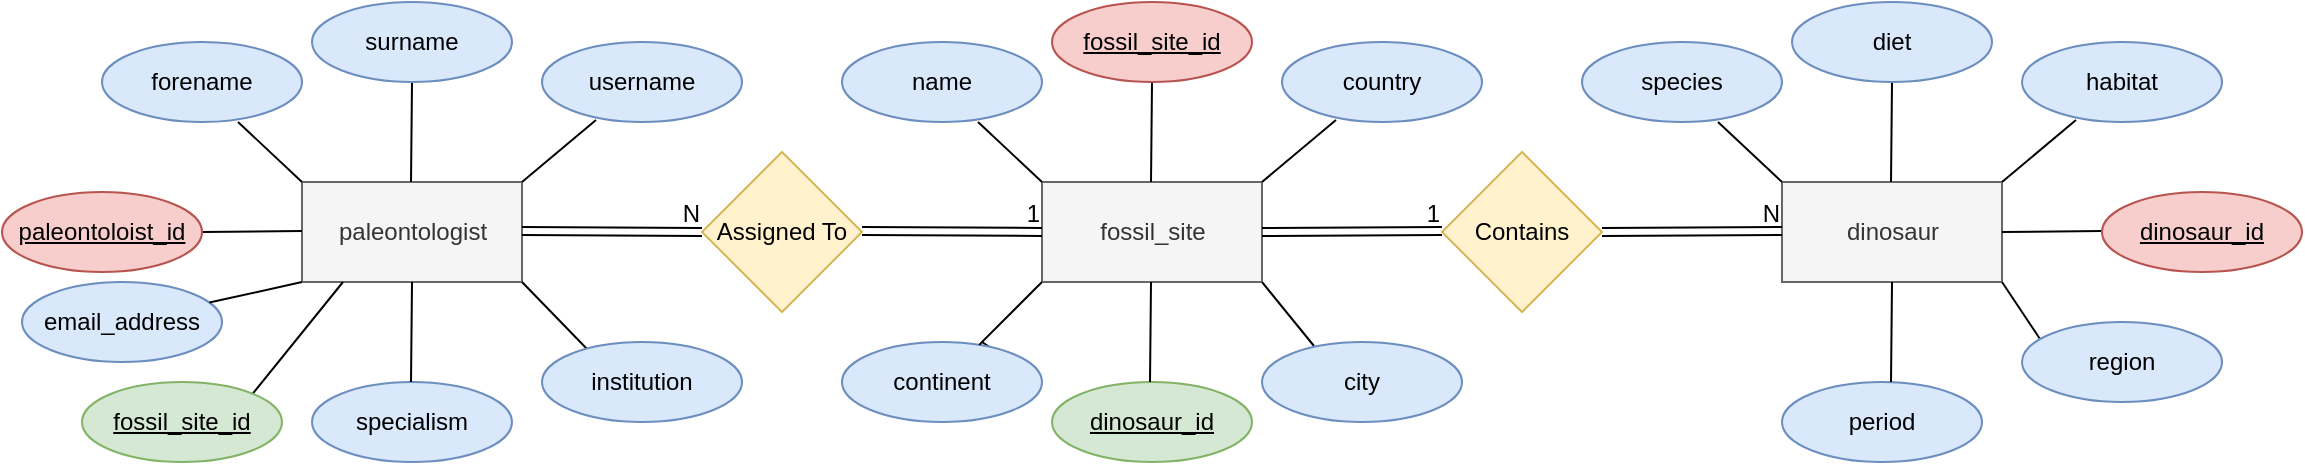 <mxfile version="17.4.2" type="device"><diagram id="sckRyD7leuFZIVwMkaTz" name="Page-1"><mxGraphModel dx="1102" dy="857" grid="1" gridSize="10" guides="1" tooltips="1" connect="1" arrows="1" fold="1" page="1" pageScale="1" pageWidth="1169" pageHeight="827" math="0" shadow="0"><root><mxCell id="0"/><mxCell id="1" parent="0"/><mxCell id="DC-BiXIhge51RJkKL_JA-1" value="paleontologist" style="html=1;fillColor=#f5f5f5;fontColor=#333333;strokeColor=#666666;" parent="1" vertex="1"><mxGeometry x="160" y="380" width="110" height="50" as="geometry"/></mxCell><mxCell id="DC-BiXIhge51RJkKL_JA-2" value="" style="endArrow=none;html=1;rounded=0;" parent="1" edge="1"><mxGeometry width="50" height="50" relative="1" as="geometry"><mxPoint x="215" y="330" as="sourcePoint"/><mxPoint x="214.5" y="380" as="targetPoint"/></mxGeometry></mxCell><mxCell id="DC-BiXIhge51RJkKL_JA-3" value="" style="endArrow=none;html=1;rounded=0;" parent="1" edge="1"><mxGeometry width="50" height="50" relative="1" as="geometry"><mxPoint x="110" y="405" as="sourcePoint"/><mxPoint x="160" y="404.5" as="targetPoint"/></mxGeometry></mxCell><mxCell id="DC-BiXIhge51RJkKL_JA-4" value="" style="endArrow=none;html=1;rounded=0;exitX=0.68;exitY=1;exitDx=0;exitDy=0;exitPerimeter=0;" parent="1" source="DC-BiXIhge51RJkKL_JA-14" edge="1"><mxGeometry width="50" height="50" relative="1" as="geometry"><mxPoint x="130" y="350" as="sourcePoint"/><mxPoint x="160" y="380" as="targetPoint"/></mxGeometry></mxCell><mxCell id="DC-BiXIhge51RJkKL_JA-6" value="" style="endArrow=none;html=1;rounded=0;exitX=1;exitY=0.5;exitDx=0;exitDy=0;entryX=0.27;entryY=0.975;entryDx=0;entryDy=0;entryPerimeter=0;" parent="1" target="DC-BiXIhge51RJkKL_JA-12" edge="1"><mxGeometry width="50" height="50" relative="1" as="geometry"><mxPoint x="270" y="380" as="sourcePoint"/><mxPoint x="300" y="350" as="targetPoint"/></mxGeometry></mxCell><mxCell id="DC-BiXIhge51RJkKL_JA-7" value="" style="endArrow=none;html=1;rounded=0;exitX=0.23;exitY=0.1;exitDx=0;exitDy=0;exitPerimeter=0;" parent="1" source="DC-BiXIhge51RJkKL_JA-11" edge="1"><mxGeometry width="50" height="50" relative="1" as="geometry"><mxPoint x="290" y="460" as="sourcePoint"/><mxPoint x="270" y="430" as="targetPoint"/></mxGeometry></mxCell><mxCell id="DC-BiXIhge51RJkKL_JA-10" value="specialism" style="ellipse;whiteSpace=wrap;html=1;align=center;fillColor=#dae8fc;strokeColor=#6c8ebf;" parent="1" vertex="1"><mxGeometry x="165" y="480" width="100" height="40" as="geometry"/></mxCell><mxCell id="DC-BiXIhge51RJkKL_JA-11" value="institution" style="ellipse;whiteSpace=wrap;html=1;align=center;fillColor=#dae8fc;strokeColor=#6c8ebf;" parent="1" vertex="1"><mxGeometry x="280" y="460" width="100" height="40" as="geometry"/></mxCell><mxCell id="DC-BiXIhge51RJkKL_JA-12" value="username" style="ellipse;whiteSpace=wrap;html=1;align=center;fillColor=#dae8fc;strokeColor=#6c8ebf;" parent="1" vertex="1"><mxGeometry x="280" y="310" width="100" height="40" as="geometry"/></mxCell><mxCell id="DC-BiXIhge51RJkKL_JA-13" value="surname" style="ellipse;whiteSpace=wrap;html=1;align=center;fillColor=#dae8fc;strokeColor=#6c8ebf;" parent="1" vertex="1"><mxGeometry x="165" y="290" width="100" height="40" as="geometry"/></mxCell><mxCell id="DC-BiXIhge51RJkKL_JA-14" value="forename" style="ellipse;whiteSpace=wrap;html=1;align=center;fillColor=#dae8fc;strokeColor=#6c8ebf;" parent="1" vertex="1"><mxGeometry x="60" y="310" width="100" height="40" as="geometry"/></mxCell><mxCell id="DC-BiXIhge51RJkKL_JA-16" value="paleontoloist_id" style="ellipse;whiteSpace=wrap;html=1;align=center;fontStyle=4;fillColor=#f8cecc;strokeColor=#b85450;" parent="1" vertex="1"><mxGeometry x="10" y="385" width="100" height="40" as="geometry"/></mxCell><mxCell id="DC-BiXIhge51RJkKL_JA-17" value="email_address" style="ellipse;whiteSpace=wrap;html=1;align=center;fillColor=#dae8fc;strokeColor=#6c8ebf;" parent="1" vertex="1"><mxGeometry x="20" y="430" width="100" height="40" as="geometry"/></mxCell><mxCell id="DC-BiXIhge51RJkKL_JA-18" value="" style="endArrow=none;html=1;rounded=0;exitX=1;exitY=0.5;exitDx=0;exitDy=0;" parent="1" target="DC-BiXIhge51RJkKL_JA-17" edge="1"><mxGeometry width="50" height="50" relative="1" as="geometry"><mxPoint x="160" y="430" as="sourcePoint"/><mxPoint x="130" y="460" as="targetPoint"/></mxGeometry></mxCell><mxCell id="DC-BiXIhge51RJkKL_JA-20" value="" style="endArrow=none;html=1;rounded=0;" parent="1" edge="1"><mxGeometry width="50" height="50" relative="1" as="geometry"><mxPoint x="215" y="430" as="sourcePoint"/><mxPoint x="214.5" y="480" as="targetPoint"/></mxGeometry></mxCell><mxCell id="DC-BiXIhge51RJkKL_JA-38" value="fossil_site" style="html=1;fillColor=#f5f5f5;fontColor=#333333;strokeColor=#666666;" parent="1" vertex="1"><mxGeometry x="530" y="380" width="110" height="50" as="geometry"/></mxCell><mxCell id="DC-BiXIhge51RJkKL_JA-39" value="" style="endArrow=none;html=1;rounded=0;" parent="1" edge="1"><mxGeometry width="50" height="50" relative="1" as="geometry"><mxPoint x="585" y="330" as="sourcePoint"/><mxPoint x="584.5" y="380" as="targetPoint"/></mxGeometry></mxCell><mxCell id="DC-BiXIhge51RJkKL_JA-41" value="" style="endArrow=none;html=1;rounded=0;exitX=0.68;exitY=1;exitDx=0;exitDy=0;exitPerimeter=0;" parent="1" source="DC-BiXIhge51RJkKL_JA-50" edge="1"><mxGeometry width="50" height="50" relative="1" as="geometry"><mxPoint x="500" y="350" as="sourcePoint"/><mxPoint x="530" y="380" as="targetPoint"/></mxGeometry></mxCell><mxCell id="DC-BiXIhge51RJkKL_JA-42" value="" style="endArrow=none;html=1;rounded=0;exitX=1;exitY=0.5;exitDx=0;exitDy=0;entryX=0.27;entryY=0.975;entryDx=0;entryDy=0;entryPerimeter=0;" parent="1" target="DC-BiXIhge51RJkKL_JA-48" edge="1"><mxGeometry width="50" height="50" relative="1" as="geometry"><mxPoint x="640" y="380" as="sourcePoint"/><mxPoint x="670" y="350" as="targetPoint"/></mxGeometry></mxCell><mxCell id="DC-BiXIhge51RJkKL_JA-43" value="" style="endArrow=none;html=1;rounded=0;exitX=0.26;exitY=0.05;exitDx=0;exitDy=0;exitPerimeter=0;" parent="1" source="DC-BiXIhge51RJkKL_JA-49" edge="1"><mxGeometry width="50" height="50" relative="1" as="geometry"><mxPoint x="660" y="460" as="sourcePoint"/><mxPoint x="640" y="430" as="targetPoint"/></mxGeometry></mxCell><mxCell id="DC-BiXIhge51RJkKL_JA-44" value="" style="endArrow=none;html=1;rounded=0;exitX=1;exitY=0.5;exitDx=0;exitDy=0;startArrow=none;" parent="1" source="DC-BiXIhge51RJkKL_JA-52" edge="1"><mxGeometry width="50" height="50" relative="1" as="geometry"><mxPoint x="530" y="430" as="sourcePoint"/><mxPoint x="500" y="460" as="targetPoint"/></mxGeometry></mxCell><mxCell id="DC-BiXIhge51RJkKL_JA-48" value="country" style="ellipse;whiteSpace=wrap;html=1;align=center;fillColor=#dae8fc;strokeColor=#6c8ebf;" parent="1" vertex="1"><mxGeometry x="650" y="310" width="100" height="40" as="geometry"/></mxCell><mxCell id="DC-BiXIhge51RJkKL_JA-49" value="city" style="ellipse;whiteSpace=wrap;html=1;align=center;fillColor=#dae8fc;strokeColor=#6c8ebf;" parent="1" vertex="1"><mxGeometry x="640" y="460" width="100" height="40" as="geometry"/></mxCell><mxCell id="DC-BiXIhge51RJkKL_JA-50" value="name" style="ellipse;whiteSpace=wrap;html=1;align=center;fillColor=#dae8fc;strokeColor=#6c8ebf;" parent="1" vertex="1"><mxGeometry x="430" y="310" width="100" height="40" as="geometry"/></mxCell><mxCell id="DC-BiXIhge51RJkKL_JA-51" value="fossil_site_id" style="ellipse;whiteSpace=wrap;html=1;align=center;fontStyle=4;fillColor=#f8cecc;strokeColor=#b85450;" parent="1" vertex="1"><mxGeometry x="535" y="290" width="100" height="40" as="geometry"/></mxCell><mxCell id="DC-BiXIhge51RJkKL_JA-52" value="continent" style="ellipse;whiteSpace=wrap;html=1;align=center;fillColor=#dae8fc;strokeColor=#6c8ebf;" parent="1" vertex="1"><mxGeometry x="430" y="460" width="100" height="40" as="geometry"/></mxCell><mxCell id="DC-BiXIhge51RJkKL_JA-53" value="" style="endArrow=none;html=1;rounded=0;exitX=1;exitY=0.5;exitDx=0;exitDy=0;" parent="1" target="DC-BiXIhge51RJkKL_JA-52" edge="1"><mxGeometry width="50" height="50" relative="1" as="geometry"><mxPoint x="530" y="430" as="sourcePoint"/><mxPoint x="500" y="460" as="targetPoint"/></mxGeometry></mxCell><mxCell id="DC-BiXIhge51RJkKL_JA-55" value="dinosaur" style="html=1;fillColor=#f5f5f5;fontColor=#333333;strokeColor=#666666;" parent="1" vertex="1"><mxGeometry x="900" y="380" width="110" height="50" as="geometry"/></mxCell><mxCell id="DC-BiXIhge51RJkKL_JA-56" value="" style="endArrow=none;html=1;rounded=0;" parent="1" edge="1"><mxGeometry width="50" height="50" relative="1" as="geometry"><mxPoint x="955" y="330" as="sourcePoint"/><mxPoint x="954.5" y="380" as="targetPoint"/></mxGeometry></mxCell><mxCell id="DC-BiXIhge51RJkKL_JA-57" value="" style="endArrow=none;html=1;rounded=0;" parent="1" edge="1"><mxGeometry width="50" height="50" relative="1" as="geometry"><mxPoint x="1010" y="405" as="sourcePoint"/><mxPoint x="1060" y="404.5" as="targetPoint"/></mxGeometry></mxCell><mxCell id="DC-BiXIhge51RJkKL_JA-58" value="" style="endArrow=none;html=1;rounded=0;exitX=0.68;exitY=1;exitDx=0;exitDy=0;exitPerimeter=0;" parent="1" source="DC-BiXIhge51RJkKL_JA-67" edge="1"><mxGeometry width="50" height="50" relative="1" as="geometry"><mxPoint x="870" y="350" as="sourcePoint"/><mxPoint x="900" y="380" as="targetPoint"/></mxGeometry></mxCell><mxCell id="DC-BiXIhge51RJkKL_JA-59" value="" style="endArrow=none;html=1;rounded=0;exitX=1;exitY=0.5;exitDx=0;exitDy=0;entryX=0.27;entryY=0.975;entryDx=0;entryDy=0;entryPerimeter=0;" parent="1" target="DC-BiXIhge51RJkKL_JA-65" edge="1"><mxGeometry width="50" height="50" relative="1" as="geometry"><mxPoint x="1010" y="380" as="sourcePoint"/><mxPoint x="1040" y="350" as="targetPoint"/></mxGeometry></mxCell><mxCell id="DC-BiXIhge51RJkKL_JA-60" value="" style="endArrow=none;html=1;rounded=0;" parent="1" edge="1"><mxGeometry width="50" height="50" relative="1" as="geometry"><mxPoint x="1030" y="460" as="sourcePoint"/><mxPoint x="1010" y="430" as="targetPoint"/></mxGeometry></mxCell><mxCell id="DC-BiXIhge51RJkKL_JA-63" value="period" style="ellipse;whiteSpace=wrap;html=1;align=center;fillColor=#dae8fc;strokeColor=#6c8ebf;" parent="1" vertex="1"><mxGeometry x="900" y="480" width="100" height="40" as="geometry"/></mxCell><mxCell id="DC-BiXIhge51RJkKL_JA-65" value="habitat" style="ellipse;whiteSpace=wrap;html=1;align=center;fillColor=#dae8fc;strokeColor=#6c8ebf;" parent="1" vertex="1"><mxGeometry x="1020" y="310" width="100" height="40" as="geometry"/></mxCell><mxCell id="DC-BiXIhge51RJkKL_JA-66" value="diet" style="ellipse;whiteSpace=wrap;html=1;align=center;fillColor=#dae8fc;strokeColor=#6c8ebf;" parent="1" vertex="1"><mxGeometry x="905" y="290" width="100" height="40" as="geometry"/></mxCell><mxCell id="DC-BiXIhge51RJkKL_JA-67" value="species" style="ellipse;whiteSpace=wrap;html=1;align=center;fillColor=#dae8fc;strokeColor=#6c8ebf;" parent="1" vertex="1"><mxGeometry x="800" y="310" width="100" height="40" as="geometry"/></mxCell><mxCell id="DC-BiXIhge51RJkKL_JA-68" value="dinosaur_id" style="ellipse;whiteSpace=wrap;html=1;align=center;fontStyle=4;fillColor=#f8cecc;strokeColor=#b85450;" parent="1" vertex="1"><mxGeometry x="1060" y="385" width="100" height="40" as="geometry"/></mxCell><mxCell id="DC-BiXIhge51RJkKL_JA-69" value="region" style="ellipse;whiteSpace=wrap;html=1;align=center;fillColor=#dae8fc;strokeColor=#6c8ebf;" parent="1" vertex="1"><mxGeometry x="1020" y="450" width="100" height="40" as="geometry"/></mxCell><mxCell id="DC-BiXIhge51RJkKL_JA-71" value="" style="endArrow=none;html=1;rounded=0;" parent="1" edge="1"><mxGeometry width="50" height="50" relative="1" as="geometry"><mxPoint x="955" y="430" as="sourcePoint"/><mxPoint x="954.5" y="480" as="targetPoint"/></mxGeometry></mxCell><mxCell id="DC-BiXIhge51RJkKL_JA-74" value="Assigned To" style="rhombus;whiteSpace=wrap;html=1;fillColor=#fff2cc;strokeColor=#d6b656;" parent="1" vertex="1"><mxGeometry x="360" y="365" width="80" height="80" as="geometry"/></mxCell><mxCell id="DC-BiXIhge51RJkKL_JA-79" value="Contains" style="rhombus;whiteSpace=wrap;html=1;fillColor=#fff2cc;strokeColor=#d6b656;" parent="1" vertex="1"><mxGeometry x="730" y="365" width="80" height="80" as="geometry"/></mxCell><mxCell id="DC-BiXIhge51RJkKL_JA-85" value="" style="shape=link;html=1;rounded=0;" parent="1" edge="1"><mxGeometry relative="1" as="geometry"><mxPoint x="270" y="404.5" as="sourcePoint"/><mxPoint x="360" y="405" as="targetPoint"/></mxGeometry></mxCell><mxCell id="DC-BiXIhge51RJkKL_JA-86" value="N" style="resizable=0;html=1;align=right;verticalAlign=bottom;" parent="DC-BiXIhge51RJkKL_JA-85" connectable="0" vertex="1"><mxGeometry x="1" relative="1" as="geometry"/></mxCell><mxCell id="DC-BiXIhge51RJkKL_JA-87" value="" style="shape=link;html=1;rounded=0;" parent="1" edge="1"><mxGeometry relative="1" as="geometry"><mxPoint x="440" y="404.5" as="sourcePoint"/><mxPoint x="530" y="405" as="targetPoint"/></mxGeometry></mxCell><mxCell id="DC-BiXIhge51RJkKL_JA-88" value="1" style="resizable=0;html=1;align=right;verticalAlign=bottom;" parent="DC-BiXIhge51RJkKL_JA-87" connectable="0" vertex="1"><mxGeometry x="1" relative="1" as="geometry"/></mxCell><mxCell id="DC-BiXIhge51RJkKL_JA-89" value="" style="shape=link;html=1;rounded=0;" parent="1" edge="1"><mxGeometry relative="1" as="geometry"><mxPoint x="640" y="405" as="sourcePoint"/><mxPoint x="730" y="404.5" as="targetPoint"/></mxGeometry></mxCell><mxCell id="DC-BiXIhge51RJkKL_JA-90" value="1" style="resizable=0;html=1;align=right;verticalAlign=bottom;" parent="DC-BiXIhge51RJkKL_JA-89" connectable="0" vertex="1"><mxGeometry x="1" relative="1" as="geometry"/></mxCell><mxCell id="DC-BiXIhge51RJkKL_JA-91" value="" style="shape=link;html=1;rounded=0;" parent="1" edge="1"><mxGeometry relative="1" as="geometry"><mxPoint x="810" y="405" as="sourcePoint"/><mxPoint x="900" y="404.5" as="targetPoint"/></mxGeometry></mxCell><mxCell id="DC-BiXIhge51RJkKL_JA-92" value="N" style="resizable=0;html=1;align=right;verticalAlign=bottom;" parent="DC-BiXIhge51RJkKL_JA-91" connectable="0" vertex="1"><mxGeometry x="1" relative="1" as="geometry"/></mxCell><mxCell id="xLTgEuUBpDaEmf3nKxDZ-1" value="dinosaur_id" style="ellipse;whiteSpace=wrap;html=1;align=center;fontStyle=4;fillColor=#d5e8d4;strokeColor=#82b366;" vertex="1" parent="1"><mxGeometry x="535" y="480" width="100" height="40" as="geometry"/></mxCell><mxCell id="xLTgEuUBpDaEmf3nKxDZ-2" value="" style="endArrow=none;html=1;rounded=0;" edge="1" parent="1"><mxGeometry width="50" height="50" relative="1" as="geometry"><mxPoint x="584.5" y="430" as="sourcePoint"/><mxPoint x="584" y="480" as="targetPoint"/></mxGeometry></mxCell><mxCell id="xLTgEuUBpDaEmf3nKxDZ-3" value="" style="endArrow=none;html=1;rounded=0;entryX=1;entryY=0;entryDx=0;entryDy=0;" edge="1" parent="1" target="xLTgEuUBpDaEmf3nKxDZ-4"><mxGeometry width="50" height="50" relative="1" as="geometry"><mxPoint x="180.5" y="430" as="sourcePoint"/><mxPoint x="140" y="550" as="targetPoint"/></mxGeometry></mxCell><mxCell id="xLTgEuUBpDaEmf3nKxDZ-4" value="fossil_site_id" style="ellipse;whiteSpace=wrap;html=1;align=center;fontStyle=4;fillColor=#d5e8d4;strokeColor=#82b366;" vertex="1" parent="1"><mxGeometry x="50" y="480" width="100" height="40" as="geometry"/></mxCell></root></mxGraphModel></diagram></mxfile>